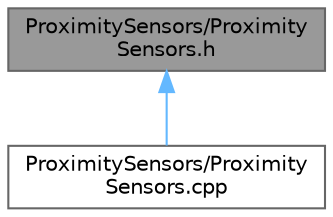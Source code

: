 digraph "ProximitySensors/ProximitySensors.h"
{
 // LATEX_PDF_SIZE
  bgcolor="transparent";
  edge [fontname=Helvetica,fontsize=10,labelfontname=Helvetica,labelfontsize=10];
  node [fontname=Helvetica,fontsize=10,shape=box,height=0.2,width=0.4];
  Node1 [id="Node000001",label="ProximitySensors/Proximity\lSensors.h",height=0.2,width=0.4,color="gray40", fillcolor="grey60", style="filled", fontcolor="black",tooltip="Header for ProximitySensors class that manages the Zumo robot's proximity sensors."];
  Node1 -> Node2 [id="edge1_Node000001_Node000002",dir="back",color="steelblue1",style="solid",tooltip=" "];
  Node2 [id="Node000002",label="ProximitySensors/Proximity\lSensors.cpp",height=0.2,width=0.4,color="grey40", fillcolor="white", style="filled",URL="$ProximitySensors_8cpp.html",tooltip="Implementation of the ProximitySensors class for Zumo robot."];
}
